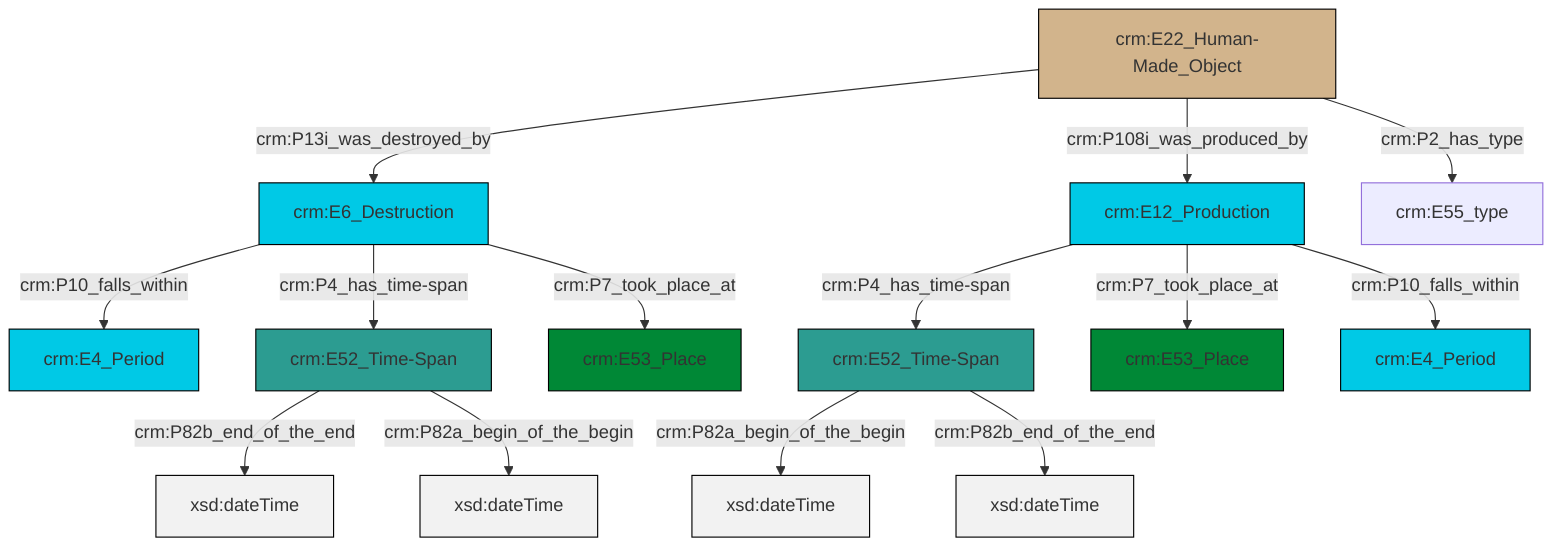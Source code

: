 graph TD
classDef Literal fill:#f2f2f2,stroke:#000000;
classDef CRM_Entity fill:#FFFFFF,stroke:#000000;
classDef Temporal_Entity fill:#00C9E6, stroke:#000000;
classDef Type fill:#E18312, stroke:#000000;
classDef Time-Span fill:#2C9C91, stroke:#000000;
classDef Appellation fill:#FFEB7F, stroke:#000000;
classDef Place fill:#008836, stroke:#000000;
classDef Persistent_Item fill:#B266B2, stroke:#000000;
classDef Conceptual_Object fill:#FFD700, stroke:#000000;
classDef Physical_Thing fill:#D2B48C, stroke:#000000;
classDef Actor fill:#f58aad, stroke:#000000;
classDef PC_Classes fill:#4ce600, stroke:#000000;
classDef Multi fill:#cccccc,stroke:#000000;

0["crm:E6_Destruction"]:::Temporal_Entity -->|crm:P10_falls_within| 1["crm:E4_Period"]:::Temporal_Entity
4["crm:E52_Time-Span"]:::Time-Span -->|crm:P82b_end_of_the_end| 5[xsd:dateTime]:::Literal
0["crm:E6_Destruction"]:::Temporal_Entity -->|crm:P7_took_place_at| 6["crm:E53_Place"]:::Place
4["crm:E52_Time-Span"]:::Time-Span -->|crm:P82a_begin_of_the_begin| 7[xsd:dateTime]:::Literal
0["crm:E6_Destruction"]:::Temporal_Entity -->|crm:P4_has_time-span| 4["crm:E52_Time-Span"]:::Time-Span
10["crm:E52_Time-Span"]:::Time-Span -->|crm:P82a_begin_of_the_begin| 11[xsd:dateTime]:::Literal
14["crm:E22_Human-Made_Object"]:::Physical_Thing -->|crm:P2_has_type| 8["crm:E55_type"]:::Default
2["crm:E12_Production"]:::Temporal_Entity -->|crm:P4_has_time-span| 10["crm:E52_Time-Span"]:::Time-Span
2["crm:E12_Production"]:::Temporal_Entity -->|crm:P7_took_place_at| 16["crm:E53_Place"]:::Place
14["crm:E22_Human-Made_Object"]:::Physical_Thing -->|crm:P13i_was_destroyed_by| 0["crm:E6_Destruction"]:::Temporal_Entity
2["crm:E12_Production"]:::Temporal_Entity -->|crm:P10_falls_within| 19["crm:E4_Period"]:::Temporal_Entity
10["crm:E52_Time-Span"]:::Time-Span -->|crm:P82b_end_of_the_end| 20[xsd:dateTime]:::Literal
14["crm:E22_Human-Made_Object"]:::Physical_Thing -->|crm:P108i_was_produced_by| 2["crm:E12_Production"]:::Temporal_Entity
